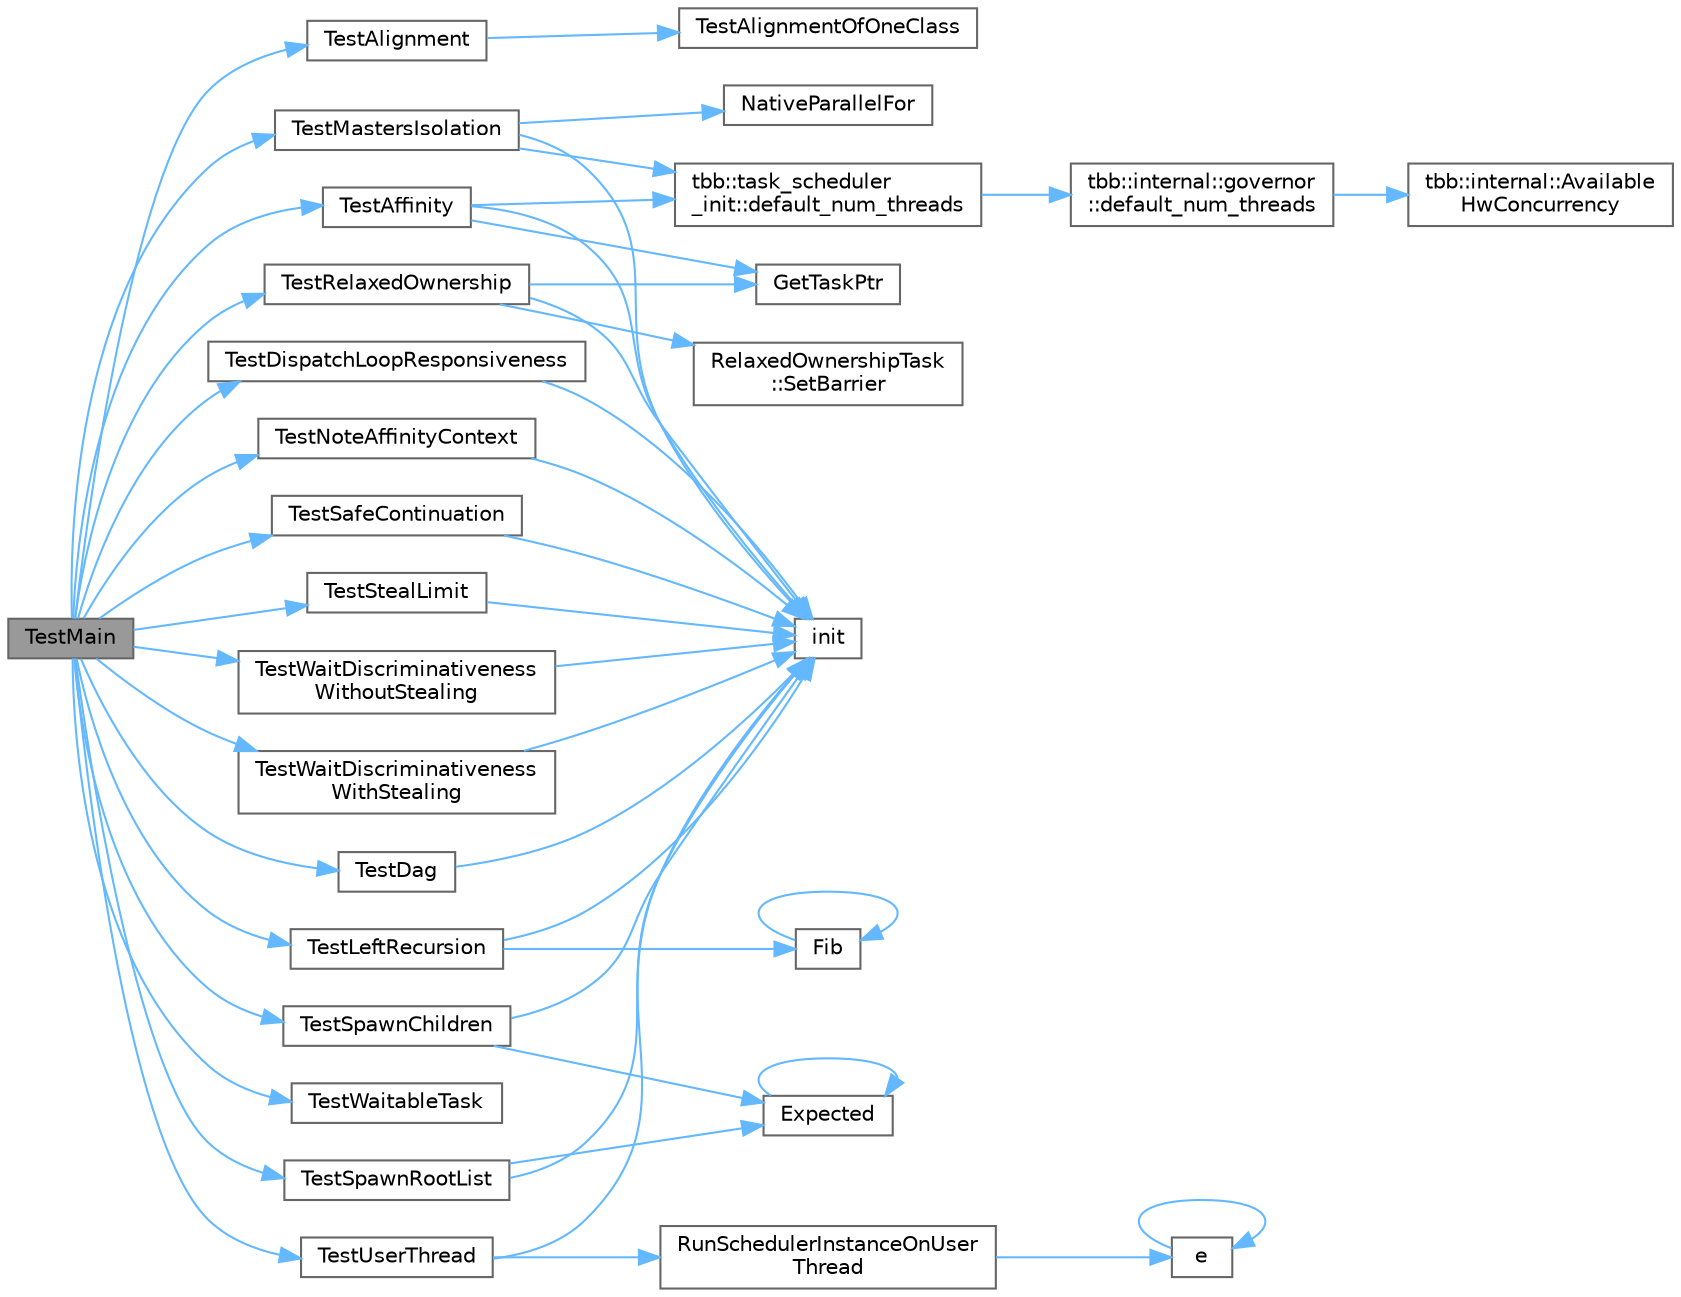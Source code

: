 digraph "TestMain"
{
 // LATEX_PDF_SIZE
  bgcolor="transparent";
  edge [fontname=Helvetica,fontsize=10,labelfontname=Helvetica,labelfontsize=10];
  node [fontname=Helvetica,fontsize=10,shape=box,height=0.2,width=0.4];
  rankdir="LR";
  Node1 [id="Node000001",label="TestMain",height=0.2,width=0.4,color="gray40", fillcolor="grey60", style="filled", fontcolor="black",tooltip="Entry point to a TBB unit test application"];
  Node1 -> Node2 [id="edge1_Node000001_Node000002",color="steelblue1",style="solid",tooltip=" "];
  Node2 [id="Node000002",label="TestAffinity",height=0.2,width=0.4,color="grey40", fillcolor="white", style="filled",URL="$test__task_8cpp.html#ad3b5f6585aa4bb385f75c25dc5acd197",tooltip=" "];
  Node2 -> Node3 [id="edge2_Node000002_Node000003",color="steelblue1",style="solid",tooltip=" "];
  Node3 [id="Node000003",label="tbb::task_scheduler\l_init::default_num_threads",height=0.2,width=0.4,color="grey40", fillcolor="white", style="filled",URL="$classtbb_1_1task__scheduler__init.html#a7177e341a66163cbed948013dbe86c56",tooltip="Returns the number of threads TBB scheduler would create if initialized by default."];
  Node3 -> Node4 [id="edge3_Node000003_Node000004",color="steelblue1",style="solid",tooltip=" "];
  Node4 [id="Node000004",label="tbb::internal::governor\l::default_num_threads",height=0.2,width=0.4,color="grey40", fillcolor="white", style="filled",URL="$classtbb_1_1internal_1_1governor.html#a87ef607c22c347eb97ddafa4384b4f1d",tooltip=" "];
  Node4 -> Node5 [id="edge4_Node000004_Node000005",color="steelblue1",style="solid",tooltip=" "];
  Node5 [id="Node000005",label="tbb::internal::Available\lHwConcurrency",height=0.2,width=0.4,color="grey40", fillcolor="white", style="filled",URL="$namespacetbb_1_1internal.html#a5f583dafcd8d7ffeb10905c4eb509cd9",tooltip="Returns maximal parallelism level supported by the current OS configuration."];
  Node2 -> Node6 [id="edge5_Node000002_Node000006",color="steelblue1",style="solid",tooltip=" "];
  Node6 [id="Node000006",label="GetTaskPtr",height=0.2,width=0.4,color="grey40", fillcolor="white", style="filled",URL="$harness__task_8h.html#ac6e8d864442457eb873ca20f45458251",tooltip="Helper for verifying that old use cases of spawn syntax still work."];
  Node2 -> Node7 [id="edge6_Node000002_Node000007",color="steelblue1",style="solid",tooltip=" "];
  Node7 [id="Node000007",label="init",height=0.2,width=0.4,color="grey40", fillcolor="white", style="filled",URL="$boing_8c.html#a2858154e2009b0e6e616f313177762bc",tooltip=" "];
  Node1 -> Node8 [id="edge7_Node000001_Node000008",color="steelblue1",style="solid",tooltip=" "];
  Node8 [id="Node000008",label="TestAlignment",height=0.2,width=0.4,color="grey40", fillcolor="white", style="filled",URL="$test__task_8cpp.html#a66d35c5c573acb87185c8f7ac31225fd",tooltip=" "];
  Node8 -> Node9 [id="edge8_Node000008_Node000009",color="steelblue1",style="solid",tooltip=" "];
  Node9 [id="Node000009",label="TestAlignmentOfOneClass",height=0.2,width=0.4,color="grey40", fillcolor="white", style="filled",URL="$test__task_8cpp.html#a4198792461388502e66d8f368d722f3e",tooltip=" "];
  Node1 -> Node10 [id="edge9_Node000001_Node000010",color="steelblue1",style="solid",tooltip=" "];
  Node10 [id="Node000010",label="TestDag",height=0.2,width=0.4,color="grey40", fillcolor="white", style="filled",URL="$test__task_8cpp.html#a027a34d717c2762f5e5b0848eb77d0dc",tooltip=" "];
  Node10 -> Node7 [id="edge10_Node000010_Node000007",color="steelblue1",style="solid",tooltip=" "];
  Node1 -> Node11 [id="edge11_Node000001_Node000011",color="steelblue1",style="solid",tooltip=" "];
  Node11 [id="Node000011",label="TestDispatchLoopResponsiveness",height=0.2,width=0.4,color="grey40", fillcolor="white", style="filled",URL="$test__task_8cpp.html#a3abbf309872d38d8a31146ffadb007cc",tooltip=" "];
  Node11 -> Node7 [id="edge12_Node000011_Node000007",color="steelblue1",style="solid",tooltip=" "];
  Node1 -> Node12 [id="edge13_Node000001_Node000012",color="steelblue1",style="solid",tooltip=" "];
  Node12 [id="Node000012",label="TestLeftRecursion",height=0.2,width=0.4,color="grey40", fillcolor="white", style="filled",URL="$test__task_8cpp.html#a19cb43926e8c871b8f8c0356fb02a5a8",tooltip=" "];
  Node12 -> Node13 [id="edge14_Node000012_Node000013",color="steelblue1",style="solid",tooltip=" "];
  Node13 [id="Node000013",label="Fib",height=0.2,width=0.4,color="grey40", fillcolor="white", style="filled",URL="$test__task_8cpp.html#a11f2b6da909327e55ec0ab5566ad4c51",tooltip=" "];
  Node13 -> Node13 [id="edge15_Node000013_Node000013",color="steelblue1",style="solid",tooltip=" "];
  Node12 -> Node7 [id="edge16_Node000012_Node000007",color="steelblue1",style="solid",tooltip=" "];
  Node1 -> Node14 [id="edge17_Node000001_Node000014",color="steelblue1",style="solid",tooltip=" "];
  Node14 [id="Node000014",label="TestMastersIsolation",height=0.2,width=0.4,color="grey40", fillcolor="white", style="filled",URL="$test__task_8cpp.html#a8d327c3485463ac7184b406959db88ee",tooltip=" "];
  Node14 -> Node3 [id="edge18_Node000014_Node000003",color="steelblue1",style="solid",tooltip=" "];
  Node14 -> Node7 [id="edge19_Node000014_Node000007",color="steelblue1",style="solid",tooltip=" "];
  Node14 -> Node15 [id="edge20_Node000014_Node000015",color="steelblue1",style="solid",tooltip=" "];
  Node15 [id="Node000015",label="NativeParallelFor",height=0.2,width=0.4,color="grey40", fillcolor="white", style="filled",URL="$harness_8h.html#ad5b2c9cf4e169014b7919debb3c91d45",tooltip="Execute body(i) in parallel for i in the interval [0,n)."];
  Node1 -> Node16 [id="edge21_Node000001_Node000016",color="steelblue1",style="solid",tooltip=" "];
  Node16 [id="Node000016",label="TestNoteAffinityContext",height=0.2,width=0.4,color="grey40", fillcolor="white", style="filled",URL="$test__task_8cpp.html#aaf65e26f3e5c578990410693b2f27c34",tooltip=" "];
  Node16 -> Node7 [id="edge22_Node000016_Node000007",color="steelblue1",style="solid",tooltip=" "];
  Node1 -> Node17 [id="edge23_Node000001_Node000017",color="steelblue1",style="solid",tooltip=" "];
  Node17 [id="Node000017",label="TestRelaxedOwnership",height=0.2,width=0.4,color="grey40", fillcolor="white", style="filled",URL="$test__task_8cpp.html#a6196a66bda0bc814afb9df7b9e292d86",tooltip=" "];
  Node17 -> Node6 [id="edge24_Node000017_Node000006",color="steelblue1",style="solid",tooltip=" "];
  Node17 -> Node7 [id="edge25_Node000017_Node000007",color="steelblue1",style="solid",tooltip=" "];
  Node17 -> Node18 [id="edge26_Node000017_Node000018",color="steelblue1",style="solid",tooltip=" "];
  Node18 [id="Node000018",label="RelaxedOwnershipTask\l::SetBarrier",height=0.2,width=0.4,color="grey40", fillcolor="white", style="filled",URL="$class_relaxed_ownership_task.html#aa7672ce03b2622a03989a0d9af299399",tooltip=" "];
  Node1 -> Node19 [id="edge27_Node000001_Node000019",color="steelblue1",style="solid",tooltip=" "];
  Node19 [id="Node000019",label="TestSafeContinuation",height=0.2,width=0.4,color="grey40", fillcolor="white", style="filled",URL="$test__task_8cpp.html#a5edebd1226ff2c3036b915c8b7811903",tooltip=" "];
  Node19 -> Node7 [id="edge28_Node000019_Node000007",color="steelblue1",style="solid",tooltip=" "];
  Node1 -> Node20 [id="edge29_Node000001_Node000020",color="steelblue1",style="solid",tooltip=" "];
  Node20 [id="Node000020",label="TestSpawnChildren",height=0.2,width=0.4,color="grey40", fillcolor="white", style="filled",URL="$test__task_8cpp.html#a9a9681cbc04458e93b31c60a337b2033",tooltip="Test task::spawn( task_list& )"];
  Node20 -> Node21 [id="edge30_Node000020_Node000021",color="steelblue1",style="solid",tooltip=" "];
  Node21 [id="Node000021",label="Expected",height=0.2,width=0.4,color="grey40", fillcolor="white", style="filled",URL="$test__task_8cpp.html#a8e120e603e9c94c0d4aae1ddd7a1a5ed",tooltip="Compute what Count should be after RecursiveTask(child_count,depth) runs."];
  Node21 -> Node21 [id="edge31_Node000021_Node000021",color="steelblue1",style="solid",tooltip=" "];
  Node20 -> Node7 [id="edge32_Node000020_Node000007",color="steelblue1",style="solid",tooltip=" "];
  Node1 -> Node22 [id="edge33_Node000001_Node000022",color="steelblue1",style="solid",tooltip=" "];
  Node22 [id="Node000022",label="TestSpawnRootList",height=0.2,width=0.4,color="grey40", fillcolor="white", style="filled",URL="$test__task_8cpp.html#afa6924df64a1117be1dd2c9e55ab13f2",tooltip="Test task::spawn_root_and_wait( task_list& )"];
  Node22 -> Node21 [id="edge34_Node000022_Node000021",color="steelblue1",style="solid",tooltip=" "];
  Node22 -> Node7 [id="edge35_Node000022_Node000007",color="steelblue1",style="solid",tooltip=" "];
  Node1 -> Node23 [id="edge36_Node000001_Node000023",color="steelblue1",style="solid",tooltip=" "];
  Node23 [id="Node000023",label="TestStealLimit",height=0.2,width=0.4,color="grey40", fillcolor="white", style="filled",URL="$test__task_8cpp.html#a55db9f87c545d2754c2fae3c68f28c13",tooltip=" "];
  Node23 -> Node7 [id="edge37_Node000023_Node000007",color="steelblue1",style="solid",tooltip=" "];
  Node1 -> Node24 [id="edge38_Node000001_Node000024",color="steelblue1",style="solid",tooltip=" "];
  Node24 [id="Node000024",label="TestUserThread",height=0.2,width=0.4,color="grey40", fillcolor="white", style="filled",URL="$test__task_8cpp.html#a8650306bd42ddc5857db656430bcae0f",tooltip=" "];
  Node24 -> Node7 [id="edge39_Node000024_Node000007",color="steelblue1",style="solid",tooltip=" "];
  Node24 -> Node25 [id="edge40_Node000024_Node000025",color="steelblue1",style="solid",tooltip=" "];
  Node25 [id="Node000025",label="RunSchedulerInstanceOnUser\lThread",height=0.2,width=0.4,color="grey40", fillcolor="white", style="filled",URL="$test__task_8cpp.html#a76baa0fd763a5f12c4a27d9f50f423d2",tooltip=" "];
  Node25 -> Node26 [id="edge41_Node000025_Node000026",color="steelblue1",style="solid",tooltip=" "];
  Node26 [id="Node000026",label="e",height=0.2,width=0.4,color="grey40", fillcolor="white", style="filled",URL="$_cwise__array__power__array_8cpp.html#a9cb86ff854760bf91a154f2724a9101d",tooltip=" "];
  Node26 -> Node26 [id="edge42_Node000026_Node000026",color="steelblue1",style="solid",tooltip=" "];
  Node1 -> Node27 [id="edge43_Node000001_Node000027",color="steelblue1",style="solid",tooltip=" "];
  Node27 [id="Node000027",label="TestWaitableTask",height=0.2,width=0.4,color="grey40", fillcolor="white", style="filled",URL="$test__task_8cpp.html#a5af18b8ccd10621e6ac68dd0acd1c036",tooltip=" "];
  Node1 -> Node28 [id="edge44_Node000001_Node000028",color="steelblue1",style="solid",tooltip=" "];
  Node28 [id="Node000028",label="TestWaitDiscriminativeness\lWithoutStealing",height=0.2,width=0.4,color="grey40", fillcolor="white", style="filled",URL="$test__task_8cpp.html#a93ef615de36c833e174967071704a843",tooltip=" "];
  Node28 -> Node7 [id="edge45_Node000028_Node000007",color="steelblue1",style="solid",tooltip=" "];
  Node1 -> Node29 [id="edge46_Node000001_Node000029",color="steelblue1",style="solid",tooltip=" "];
  Node29 [id="Node000029",label="TestWaitDiscriminativeness\lWithStealing",height=0.2,width=0.4,color="grey40", fillcolor="white", style="filled",URL="$test__task_8cpp.html#a1ec3b96e7e149a947043c52592983fa0",tooltip=" "];
  Node29 -> Node7 [id="edge47_Node000029_Node000007",color="steelblue1",style="solid",tooltip=" "];
}
